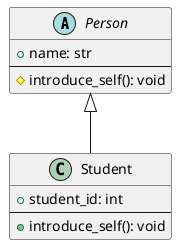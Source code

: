@startuml 05_person_uml

abstract class Person{
    + name: str
    ---
    # introduce_self(): void
}

class Student{
    + student_id: int
    ---
    + introduce_self(): void
}

Person <|-- Student

@enduml